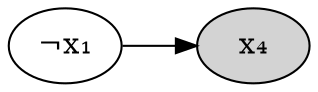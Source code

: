 digraph {
    x₁ [label="¬x₁"]
    x₄ [style="filled"]
    x₁ -> x₄
    rankdir="LR"
    {rank=same; x₁}
    overlap=false
    splines=true
    bgcolor=transparent
}
